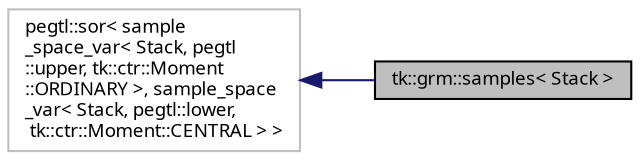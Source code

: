 digraph "tk::grm::samples&lt; Stack &gt;"
{
 // INTERACTIVE_SVG=YES
  bgcolor="transparent";
  edge [fontname="sans-serif",fontsize="9",labelfontname="sans-serif",labelfontsize="9"];
  node [fontname="sans-serif",fontsize="9",shape=record];
  rankdir="LR";
  Node1 [label="tk::grm::samples\< Stack \>",height=0.2,width=0.4,color="black", fillcolor="grey75", style="filled", fontcolor="black"];
  Node2 -> Node1 [dir="back",color="midnightblue",fontsize="9",style="solid",fontname="sans-serif"];
  Node2 [label="pegtl::sor\< sample\l_space_var\< Stack, pegtl\l::upper, tk::ctr::Moment\l::ORDINARY \>, sample_space\l_var\< Stack, pegtl::lower,\l tk::ctr::Moment::CENTRAL \> \>",height=0.2,width=0.4,color="grey75"];
}

